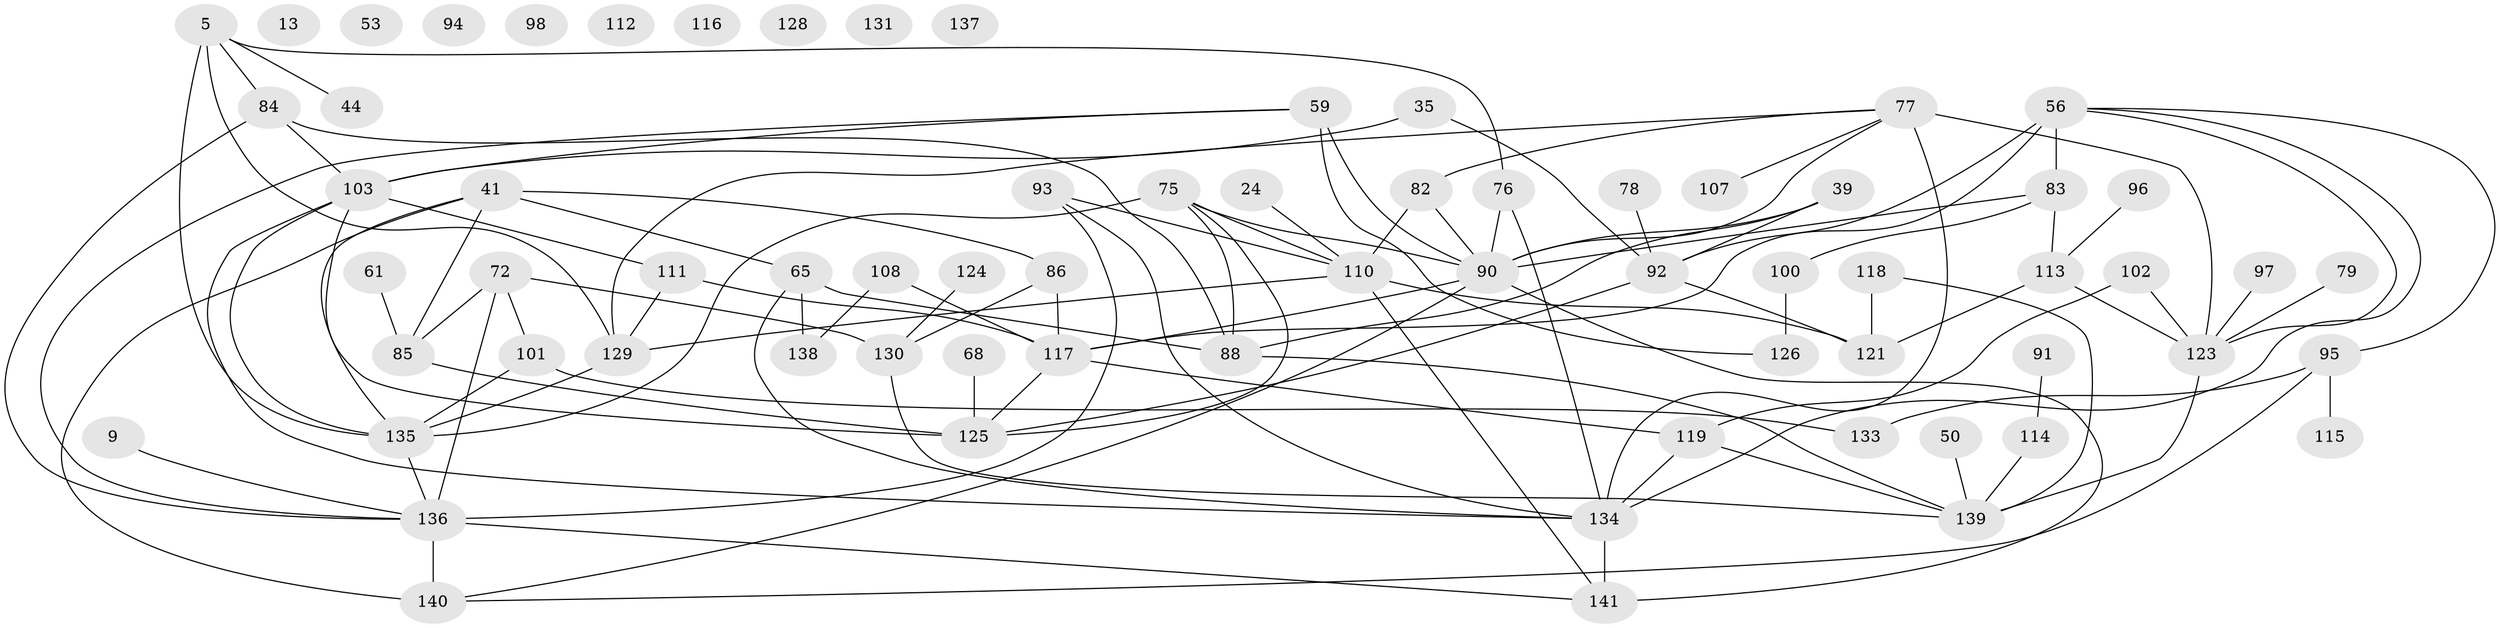 // original degree distribution, {3: 0.20567375886524822, 2: 0.22695035460992907, 4: 0.23404255319148937, 7: 0.014184397163120567, 1: 0.14184397163120568, 6: 0.028368794326241134, 0: 0.05673758865248227, 5: 0.0851063829787234, 9: 0.0070921985815602835}
// Generated by graph-tools (version 1.1) at 2025/40/03/09/25 04:40:30]
// undirected, 70 vertices, 111 edges
graph export_dot {
graph [start="1"]
  node [color=gray90,style=filled];
  5;
  9;
  13;
  24;
  35;
  39;
  41 [super="+4"];
  44;
  50;
  53 [super="+15"];
  56 [super="+17+26+25+19+29"];
  59 [super="+20"];
  61;
  65;
  68;
  72 [super="+33"];
  75 [super="+57"];
  76 [super="+52"];
  77;
  78;
  79;
  82;
  83;
  84;
  85 [super="+69"];
  86;
  88 [super="+30"];
  90 [super="+14+42+87"];
  91;
  92 [super="+70"];
  93 [super="+74"];
  94;
  95;
  96;
  97 [super="+48"];
  98;
  100 [super="+63"];
  101;
  102;
  103 [super="+28+60"];
  107;
  108;
  110 [super="+80"];
  111 [super="+23+64"];
  112;
  113 [super="+8"];
  114 [super="+34"];
  115 [super="+66"];
  116;
  117 [super="+10+58+99"];
  118 [super="+2+27+54+62"];
  119;
  121 [super="+73"];
  123 [super="+104+12"];
  124;
  125 [super="+21+122"];
  126;
  128;
  129 [super="+89"];
  130 [super="+120+32"];
  131;
  133;
  134 [super="+67+51"];
  135 [super="+81+132"];
  136 [super="+38+40"];
  137;
  138;
  139 [super="+18+106+127"];
  140 [super="+109"];
  141 [super="+105"];
  5 -- 44;
  5 -- 76;
  5 -- 84;
  5 -- 135 [weight=2];
  5 -- 129 [weight=2];
  9 -- 136;
  24 -- 110;
  35 -- 103;
  35 -- 92;
  39 -- 88;
  39 -- 92;
  39 -- 90;
  41 -- 85;
  41 -- 86 [weight=2];
  41 -- 65;
  41 -- 135;
  41 -- 140;
  50 -- 139;
  56 -- 134;
  56 -- 92;
  56 -- 83;
  56 -- 123;
  56 -- 95;
  56 -- 117 [weight=2];
  59 -- 126;
  59 -- 136;
  59 -- 90 [weight=3];
  59 -- 103;
  61 -- 85;
  65 -- 88 [weight=2];
  65 -- 134;
  65 -- 138;
  68 -- 125;
  72 -- 85 [weight=2];
  72 -- 101 [weight=2];
  72 -- 136;
  72 -- 130;
  75 -- 88;
  75 -- 125;
  75 -- 90;
  75 -- 135;
  75 -- 110;
  76 -- 90;
  76 -- 134;
  77 -- 82;
  77 -- 107;
  77 -- 123 [weight=3];
  77 -- 129;
  77 -- 134 [weight=2];
  77 -- 90;
  78 -- 92;
  79 -- 123;
  82 -- 110;
  82 -- 90;
  83 -- 100;
  83 -- 113;
  83 -- 90;
  84 -- 103;
  84 -- 136;
  84 -- 88;
  85 -- 125;
  86 -- 117;
  86 -- 130;
  88 -- 139;
  90 -- 140;
  90 -- 141 [weight=2];
  90 -- 117;
  91 -- 114;
  92 -- 121 [weight=2];
  92 -- 125;
  93 -- 136;
  93 -- 110;
  93 -- 134;
  95 -- 133;
  95 -- 140;
  95 -- 115;
  96 -- 113;
  97 -- 123;
  100 -- 126;
  101 -- 133;
  101 -- 135 [weight=2];
  102 -- 119;
  102 -- 123;
  103 -- 134;
  103 -- 111;
  103 -- 125 [weight=2];
  103 -- 135;
  108 -- 138;
  108 -- 117;
  110 -- 121 [weight=2];
  110 -- 129 [weight=2];
  110 -- 141;
  111 -- 129;
  111 -- 117;
  113 -- 121;
  113 -- 123 [weight=2];
  114 -- 139;
  117 -- 125;
  117 -- 119;
  118 -- 121 [weight=3];
  118 -- 139;
  119 -- 134;
  119 -- 139;
  123 -- 139 [weight=2];
  124 -- 130;
  129 -- 135;
  130 -- 139;
  134 -- 141;
  135 -- 136;
  136 -- 140 [weight=2];
  136 -- 141;
}
